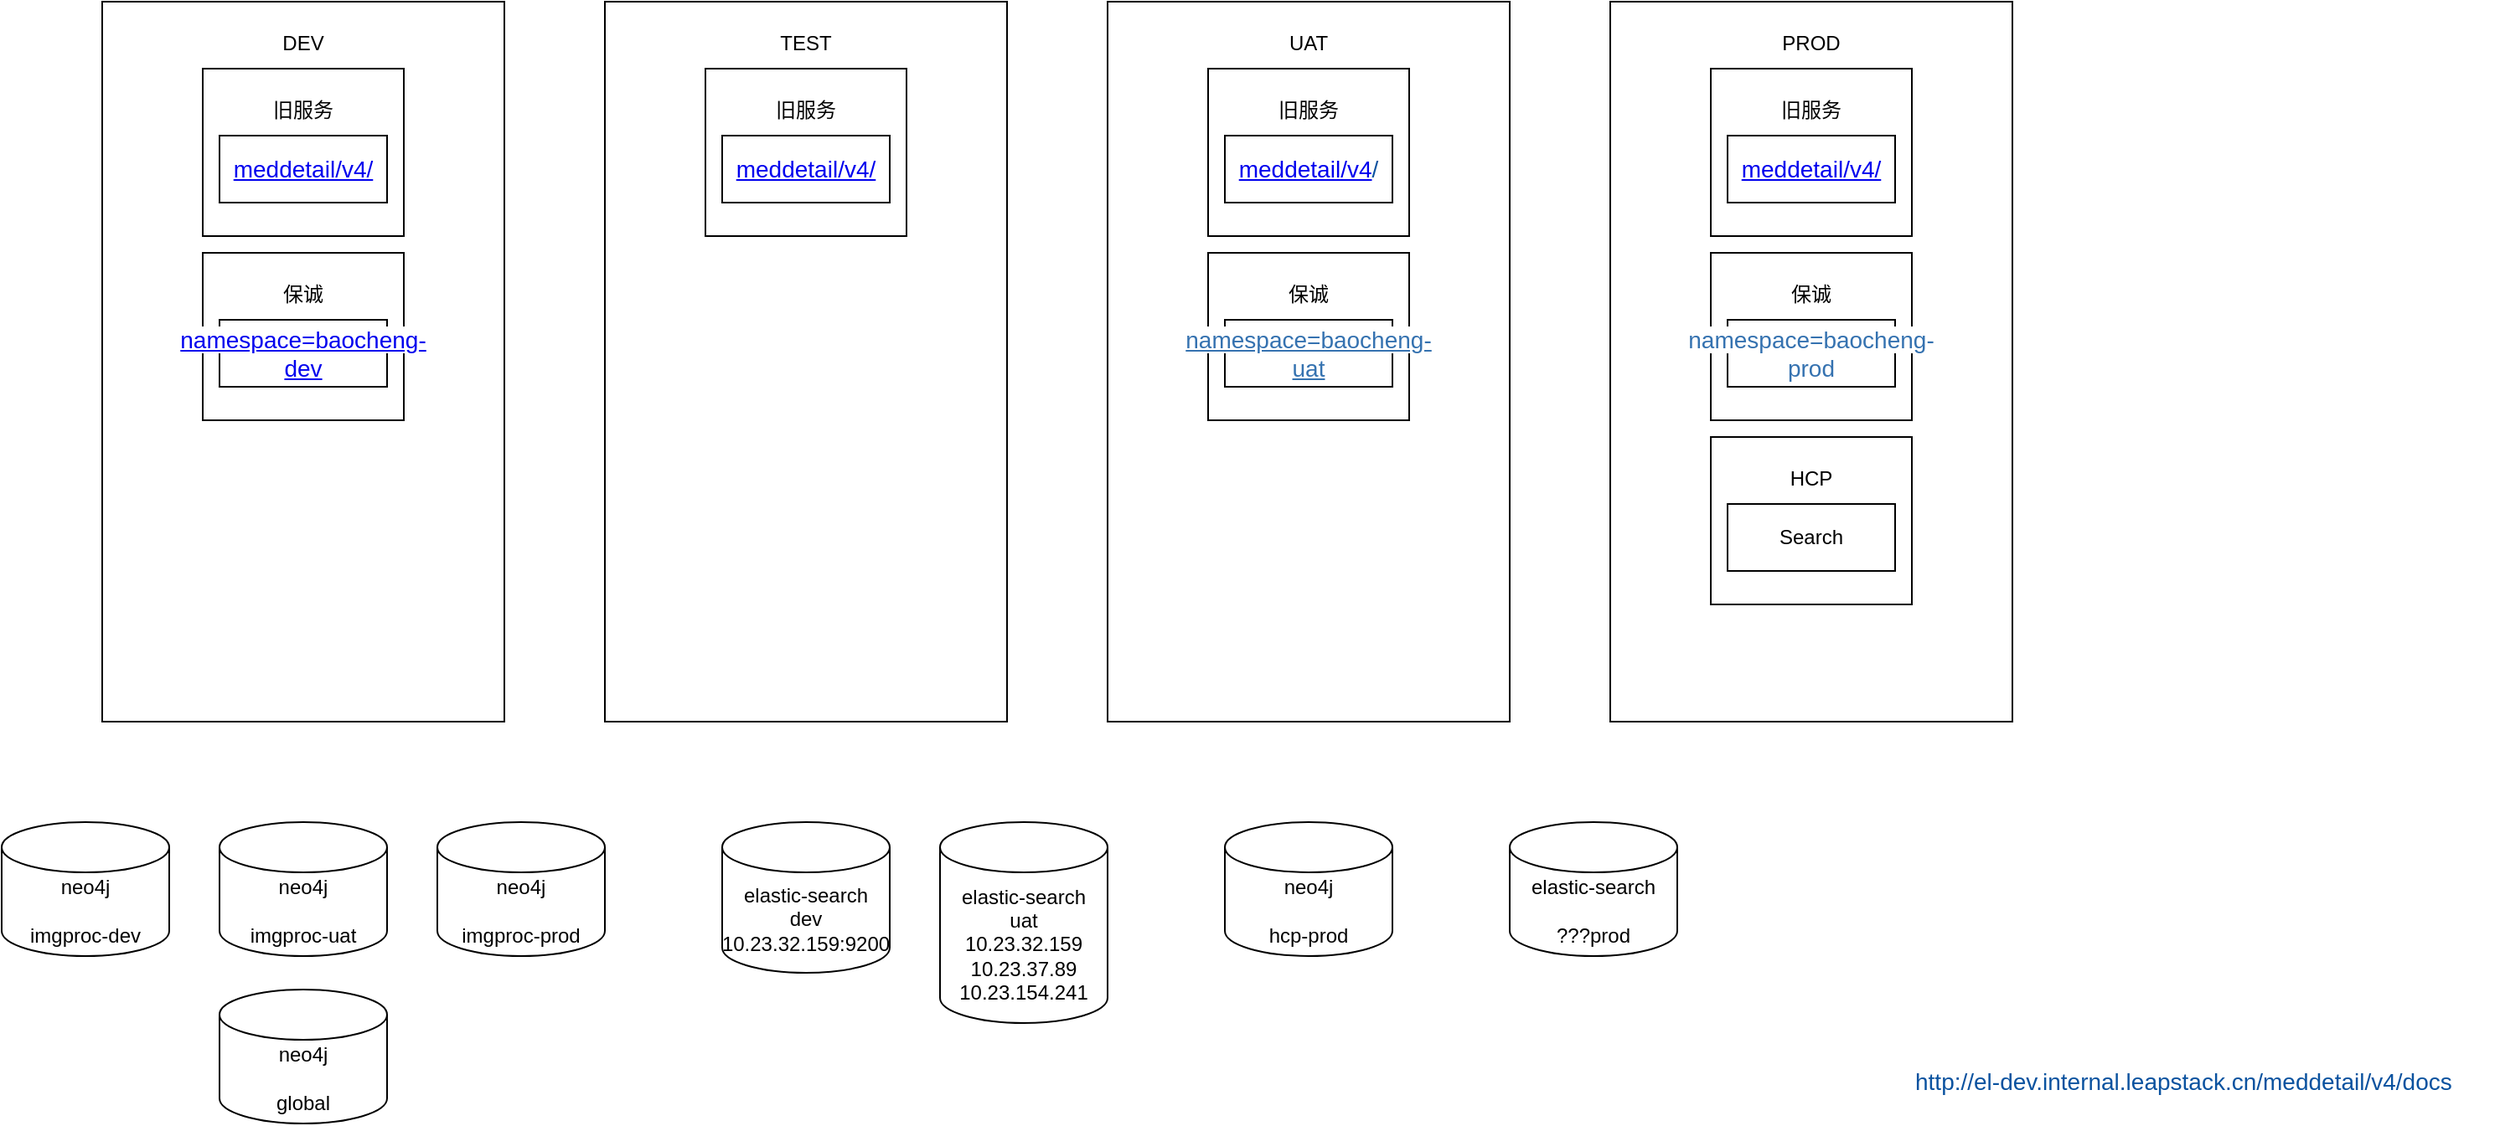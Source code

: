 <mxfile version="20.5.1" type="github">
  <diagram id="wBQlwIpfEwQ50Xts0F6V" name="第 1 页">
    <mxGraphModel dx="2454" dy="1161" grid="1" gridSize="10" guides="1" tooltips="1" connect="1" arrows="1" fold="1" page="1" pageScale="1" pageWidth="850" pageHeight="1100" math="0" shadow="0">
      <root>
        <mxCell id="0" />
        <mxCell id="1" parent="0" />
        <mxCell id="qIHvddNcrJCs_uBIurdM-1" value="neo4j&lt;br&gt;&lt;br&gt;imgproc-dev" style="shape=cylinder3;whiteSpace=wrap;html=1;boundedLbl=1;backgroundOutline=1;size=15;" vertex="1" parent="1">
          <mxGeometry x="-270" y="660" width="100" height="80" as="geometry" />
        </mxCell>
        <mxCell id="qIHvddNcrJCs_uBIurdM-2" value="neo4j&lt;br&gt;&lt;br&gt;hcp-prod" style="shape=cylinder3;whiteSpace=wrap;html=1;boundedLbl=1;backgroundOutline=1;size=15;" vertex="1" parent="1">
          <mxGeometry x="460" y="660" width="100" height="80" as="geometry" />
        </mxCell>
        <mxCell id="qIHvddNcrJCs_uBIurdM-3" value="elastic-search&lt;br&gt;dev&lt;br&gt;10.23.32.159:9200" style="shape=cylinder3;whiteSpace=wrap;html=1;boundedLbl=1;backgroundOutline=1;size=15;" vertex="1" parent="1">
          <mxGeometry x="160" y="660" width="100" height="90" as="geometry" />
        </mxCell>
        <mxCell id="qIHvddNcrJCs_uBIurdM-4" value="elastic-search&lt;br&gt;&lt;br&gt;???prod" style="shape=cylinder3;whiteSpace=wrap;html=1;boundedLbl=1;backgroundOutline=1;size=15;" vertex="1" parent="1">
          <mxGeometry x="630" y="660" width="100" height="80" as="geometry" />
        </mxCell>
        <mxCell id="qIHvddNcrJCs_uBIurdM-5" value="" style="rounded=0;whiteSpace=wrap;html=1;" vertex="1" parent="1">
          <mxGeometry x="-210" y="170" width="240" height="430" as="geometry" />
        </mxCell>
        <mxCell id="qIHvddNcrJCs_uBIurdM-6" value="" style="rounded=0;whiteSpace=wrap;html=1;" vertex="1" parent="1">
          <mxGeometry x="90" y="170" width="240" height="430" as="geometry" />
        </mxCell>
        <mxCell id="qIHvddNcrJCs_uBIurdM-7" value="DEV" style="text;html=1;strokeColor=none;fillColor=none;align=center;verticalAlign=middle;whiteSpace=wrap;rounded=0;" vertex="1" parent="1">
          <mxGeometry x="-120" y="180" width="60" height="30" as="geometry" />
        </mxCell>
        <mxCell id="qIHvddNcrJCs_uBIurdM-8" value="TEST" style="text;html=1;strokeColor=none;fillColor=none;align=center;verticalAlign=middle;whiteSpace=wrap;rounded=0;" vertex="1" parent="1">
          <mxGeometry x="180" y="180" width="60" height="30" as="geometry" />
        </mxCell>
        <mxCell id="qIHvddNcrJCs_uBIurdM-9" value="" style="rounded=0;whiteSpace=wrap;html=1;" vertex="1" parent="1">
          <mxGeometry x="390" y="170" width="240" height="430" as="geometry" />
        </mxCell>
        <mxCell id="qIHvddNcrJCs_uBIurdM-10" value="UAT" style="text;html=1;strokeColor=none;fillColor=none;align=center;verticalAlign=middle;whiteSpace=wrap;rounded=0;" vertex="1" parent="1">
          <mxGeometry x="480" y="180" width="60" height="30" as="geometry" />
        </mxCell>
        <mxCell id="qIHvddNcrJCs_uBIurdM-11" value="" style="rounded=0;whiteSpace=wrap;html=1;" vertex="1" parent="1">
          <mxGeometry x="690" y="170" width="240" height="430" as="geometry" />
        </mxCell>
        <mxCell id="qIHvddNcrJCs_uBIurdM-12" value="PROD" style="text;html=1;strokeColor=none;fillColor=none;align=center;verticalAlign=middle;whiteSpace=wrap;rounded=0;" vertex="1" parent="1">
          <mxGeometry x="780" y="180" width="60" height="30" as="geometry" />
        </mxCell>
        <mxCell id="qIHvddNcrJCs_uBIurdM-13" value="" style="rounded=0;whiteSpace=wrap;html=1;" vertex="1" parent="1">
          <mxGeometry x="750" y="430" width="120" height="100" as="geometry" />
        </mxCell>
        <mxCell id="qIHvddNcrJCs_uBIurdM-14" value="HCP" style="text;html=1;strokeColor=none;fillColor=none;align=center;verticalAlign=middle;whiteSpace=wrap;rounded=0;" vertex="1" parent="1">
          <mxGeometry x="780" y="440" width="60" height="30" as="geometry" />
        </mxCell>
        <mxCell id="qIHvddNcrJCs_uBIurdM-15" value="Search" style="rounded=0;whiteSpace=wrap;html=1;" vertex="1" parent="1">
          <mxGeometry x="760" y="470" width="100" height="40" as="geometry" />
        </mxCell>
        <mxCell id="qIHvddNcrJCs_uBIurdM-19" value="neo4j&lt;br&gt;&lt;br&gt;imgproc-uat" style="shape=cylinder3;whiteSpace=wrap;html=1;boundedLbl=1;backgroundOutline=1;size=15;" vertex="1" parent="1">
          <mxGeometry x="-140" y="660" width="100" height="80" as="geometry" />
        </mxCell>
        <mxCell id="qIHvddNcrJCs_uBIurdM-20" value="neo4j&lt;br&gt;&lt;br&gt;imgproc-prod" style="shape=cylinder3;whiteSpace=wrap;html=1;boundedLbl=1;backgroundOutline=1;size=15;" vertex="1" parent="1">
          <mxGeometry x="-10" y="660" width="100" height="80" as="geometry" />
        </mxCell>
        <mxCell id="qIHvddNcrJCs_uBIurdM-21" value="neo4j&lt;br&gt;&lt;br&gt;global" style="shape=cylinder3;whiteSpace=wrap;html=1;boundedLbl=1;backgroundOutline=1;size=15;" vertex="1" parent="1">
          <mxGeometry x="-140" y="760" width="100" height="80" as="geometry" />
        </mxCell>
        <mxCell id="qIHvddNcrJCs_uBIurdM-22" value="elastic-search&lt;br&gt;uat&lt;br&gt;10.23.32.159&lt;br&gt;10.23.37.89&lt;br&gt;10.23.154.241" style="shape=cylinder3;whiteSpace=wrap;html=1;boundedLbl=1;backgroundOutline=1;size=15;" vertex="1" parent="1">
          <mxGeometry x="290" y="660" width="100" height="120" as="geometry" />
        </mxCell>
        <mxCell id="qIHvddNcrJCs_uBIurdM-23" value="&lt;meta charset=&quot;utf-8&quot;&gt;&lt;a style=&quot;color: rgb(53, 114, 176); text-decoration: none; font-family: Arial, sans-serif; font-size: 14px; font-style: normal; font-variant-ligatures: normal; font-variant-caps: normal; font-weight: 400; letter-spacing: normal; orphans: 2; text-align: left; text-indent: 0px; text-transform: none; widows: 2; word-spacing: 0px; -webkit-text-stroke-width: 0px; background-color: rgb(255, 255, 255);&quot; rel=&quot;nofollow&quot; class=&quot;external-link&quot; href=&quot;https://el-dev.leapstack.cn/meddetail/v4/docs&quot;&gt;&lt;span style=&quot;color: rgb(10, 82, 159);&quot; class=&quot;s2&quot;&gt;http://el-dev.internal.leapstack.cn/meddetail/v4/docs&lt;/span&gt;&lt;/a&gt;" style="text;whiteSpace=wrap;html=1;" vertex="1" parent="1">
          <mxGeometry x="870" y="800" width="350" height="40" as="geometry" />
        </mxCell>
        <mxCell id="qIHvddNcrJCs_uBIurdM-24" value="" style="rounded=0;whiteSpace=wrap;html=1;" vertex="1" parent="1">
          <mxGeometry x="-150" y="210" width="120" height="100" as="geometry" />
        </mxCell>
        <mxCell id="qIHvddNcrJCs_uBIurdM-25" value="旧服务" style="text;html=1;strokeColor=none;fillColor=none;align=center;verticalAlign=middle;whiteSpace=wrap;rounded=0;" vertex="1" parent="1">
          <mxGeometry x="-120" y="220" width="60" height="30" as="geometry" />
        </mxCell>
        <mxCell id="qIHvddNcrJCs_uBIurdM-26" value="&lt;span style=&quot;text-align: left; color: rgb(10, 82, 159); text-decoration-line: none; font-family: Arial, sans-serif; font-size: 14px; background-color: rgb(255, 255, 255);&quot; class=&quot;s2&quot;&gt;&lt;a href=&quot;https://el-dev.leapstack.cn/meddetail/v4/docs&quot;&gt;meddetail/v4/&lt;/a&gt;&lt;/span&gt;" style="rounded=0;whiteSpace=wrap;html=1;" vertex="1" parent="1">
          <mxGeometry x="-140" y="250" width="100" height="40" as="geometry" />
        </mxCell>
        <mxCell id="qIHvddNcrJCs_uBIurdM-27" value="" style="rounded=0;whiteSpace=wrap;html=1;" vertex="1" parent="1">
          <mxGeometry x="150" y="210" width="120" height="100" as="geometry" />
        </mxCell>
        <mxCell id="qIHvddNcrJCs_uBIurdM-28" value="旧服务" style="text;html=1;strokeColor=none;fillColor=none;align=center;verticalAlign=middle;whiteSpace=wrap;rounded=0;" vertex="1" parent="1">
          <mxGeometry x="180" y="220" width="60" height="30" as="geometry" />
        </mxCell>
        <mxCell id="qIHvddNcrJCs_uBIurdM-29" value="&lt;span class=&quot;s2&quot; style=&quot;text-align: left; color: rgb(10, 82, 159); text-decoration-line: none; font-family: Arial, sans-serif; font-size: 14px; background-color: rgb(255, 255, 255);&quot;&gt;&lt;a href=&quot;https://el-dev.leapstack.cn/meddetail/v4/docs&quot;&gt;meddetail/v4/&lt;/a&gt;&lt;/span&gt;" style="rounded=0;whiteSpace=wrap;html=1;" vertex="1" parent="1">
          <mxGeometry x="160" y="250" width="100" height="40" as="geometry" />
        </mxCell>
        <mxCell id="qIHvddNcrJCs_uBIurdM-30" value="" style="rounded=0;whiteSpace=wrap;html=1;" vertex="1" parent="1">
          <mxGeometry x="450" y="210" width="120" height="100" as="geometry" />
        </mxCell>
        <mxCell id="qIHvddNcrJCs_uBIurdM-31" value="旧服务" style="text;html=1;strokeColor=none;fillColor=none;align=center;verticalAlign=middle;whiteSpace=wrap;rounded=0;" vertex="1" parent="1">
          <mxGeometry x="480" y="220" width="60" height="30" as="geometry" />
        </mxCell>
        <mxCell id="qIHvddNcrJCs_uBIurdM-32" value="&lt;span class=&quot;s2&quot; style=&quot;text-align: left; color: rgb(10, 82, 159); text-decoration-line: none; font-family: Arial, sans-serif; font-size: 14px; background-color: rgb(255, 255, 255);&quot;&gt;&lt;a href=&quot;https://el-dev.leapstack.cn/meddetail/v4/docs&quot;&gt;meddetail/v4&lt;/a&gt;/&lt;/span&gt;" style="rounded=0;whiteSpace=wrap;html=1;" vertex="1" parent="1">
          <mxGeometry x="460" y="250" width="100" height="40" as="geometry" />
        </mxCell>
        <mxCell id="qIHvddNcrJCs_uBIurdM-33" value="" style="rounded=0;whiteSpace=wrap;html=1;" vertex="1" parent="1">
          <mxGeometry x="750" y="210" width="120" height="100" as="geometry" />
        </mxCell>
        <mxCell id="qIHvddNcrJCs_uBIurdM-34" value="旧服务" style="text;html=1;strokeColor=none;fillColor=none;align=center;verticalAlign=middle;whiteSpace=wrap;rounded=0;" vertex="1" parent="1">
          <mxGeometry x="780" y="220" width="60" height="30" as="geometry" />
        </mxCell>
        <mxCell id="qIHvddNcrJCs_uBIurdM-35" value="&lt;span class=&quot;s2&quot; style=&quot;text-align: left; color: rgb(10, 82, 159); text-decoration-line: none; font-family: Arial, sans-serif; font-size: 14px; background-color: rgb(255, 255, 255);&quot;&gt;&lt;a href=&quot;data:page/id,wBQlwIpfEwQ50Xts0F6V&quot;&gt;meddetail/v4/&lt;/a&gt;&lt;/span&gt;" style="rounded=0;whiteSpace=wrap;html=1;" vertex="1" parent="1">
          <mxGeometry x="760" y="250" width="100" height="40" as="geometry" />
        </mxCell>
        <mxCell id="qIHvddNcrJCs_uBIurdM-36" value="" style="rounded=0;whiteSpace=wrap;html=1;" vertex="1" parent="1">
          <mxGeometry x="750" y="320" width="120" height="100" as="geometry" />
        </mxCell>
        <mxCell id="qIHvddNcrJCs_uBIurdM-37" value="保诚" style="text;html=1;strokeColor=none;fillColor=none;align=center;verticalAlign=middle;whiteSpace=wrap;rounded=0;" vertex="1" parent="1">
          <mxGeometry x="780" y="330" width="60" height="30" as="geometry" />
        </mxCell>
        <mxCell id="qIHvddNcrJCs_uBIurdM-38" value="&lt;a style=&quot;color: rgb(53, 114, 176); text-decoration-line: none; font-family: Arial, sans-serif; font-size: 14px; text-align: start; background-color: rgb(255, 255, 255);&quot; rel=&quot;nofollow&quot; class=&quot;external-link&quot; href=&quot;http://uc-dashboard.internal.leapstack.cn/#/pod?namespace=baocheng-prod&quot;&gt;namespace=baocheng-prod&lt;/a&gt;" style="rounded=0;whiteSpace=wrap;html=1;" vertex="1" parent="1">
          <mxGeometry x="760" y="360" width="100" height="40" as="geometry" />
        </mxCell>
        <mxCell id="qIHvddNcrJCs_uBIurdM-39" value="" style="rounded=0;whiteSpace=wrap;html=1;" vertex="1" parent="1">
          <mxGeometry x="450" y="320" width="120" height="100" as="geometry" />
        </mxCell>
        <mxCell id="qIHvddNcrJCs_uBIurdM-40" value="保诚" style="text;html=1;strokeColor=none;fillColor=none;align=center;verticalAlign=middle;whiteSpace=wrap;rounded=0;" vertex="1" parent="1">
          <mxGeometry x="480" y="330" width="60" height="30" as="geometry" />
        </mxCell>
        <mxCell id="qIHvddNcrJCs_uBIurdM-41" value="&lt;a style=&quot;color: rgb(53, 114, 176); font-family: Arial, sans-serif; font-size: 14px; text-align: start; background-color: rgb(255, 255, 255);&quot; rel=&quot;nofollow&quot; class=&quot;external-link&quot; href=&quot;http://ci-dashboard.internal.leapstack.cn/#/pod?namespace=baocheng-dev&quot;&gt;namespace=baocheng-uat&lt;/a&gt;" style="rounded=0;whiteSpace=wrap;html=1;" vertex="1" parent="1">
          <mxGeometry x="460" y="360" width="100" height="40" as="geometry" />
        </mxCell>
        <mxCell id="qIHvddNcrJCs_uBIurdM-42" value="" style="rounded=0;whiteSpace=wrap;html=1;" vertex="1" parent="1">
          <mxGeometry x="-150" y="320" width="120" height="100" as="geometry" />
        </mxCell>
        <mxCell id="qIHvddNcrJCs_uBIurdM-43" value="保诚" style="text;html=1;strokeColor=none;fillColor=none;align=center;verticalAlign=middle;whiteSpace=wrap;rounded=0;" vertex="1" parent="1">
          <mxGeometry x="-120" y="330" width="60" height="30" as="geometry" />
        </mxCell>
        <mxCell id="qIHvddNcrJCs_uBIurdM-44" value="&lt;font face=&quot;Arial, sans-serif&quot; color=&quot;#3572b0&quot;&gt;&lt;span style=&quot;font-size: 14px; text-align: start; background-color: rgb(255, 255, 255);&quot;&gt;&lt;a href=&quot;http://ci-dashboard.internal.leapstack.cn/#/pod?namespace=baocheng-dev&quot;&gt;namespace=baocheng-dev&lt;/a&gt;&lt;/span&gt;&lt;/font&gt;" style="rounded=0;whiteSpace=wrap;html=1;" vertex="1" parent="1">
          <mxGeometry x="-140" y="360" width="100" height="40" as="geometry" />
        </mxCell>
      </root>
    </mxGraphModel>
  </diagram>
</mxfile>
